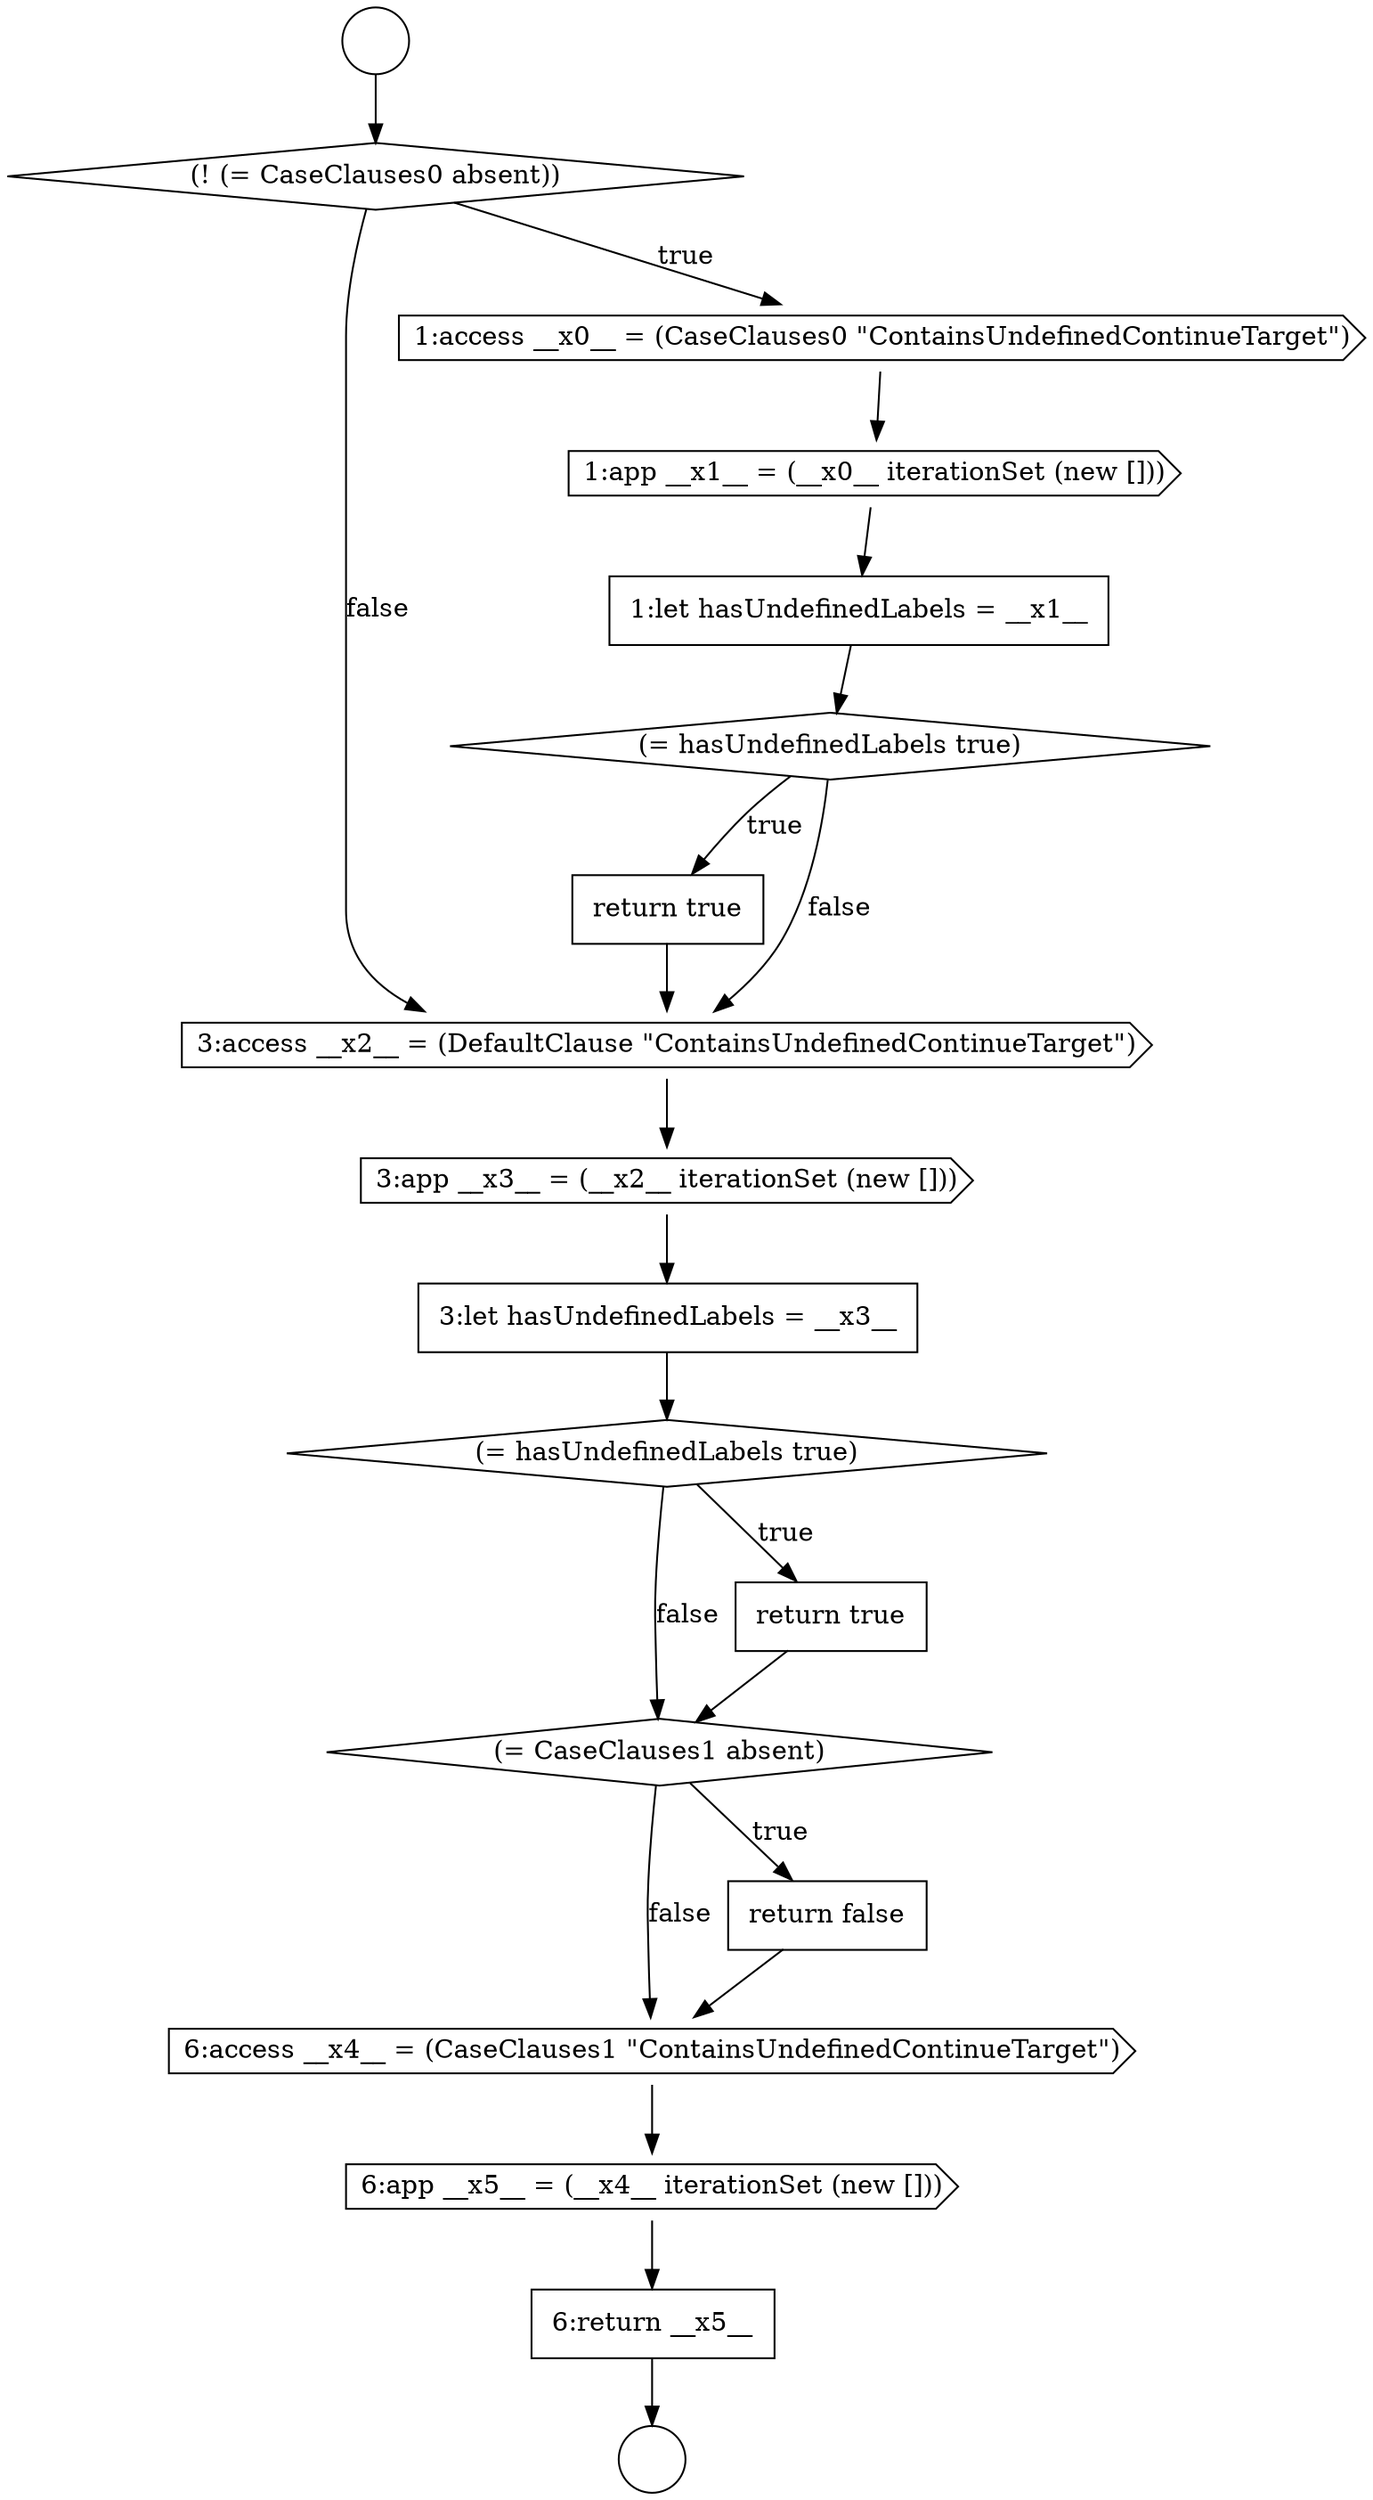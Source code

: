 digraph {
  node8239 [shape=diamond, label=<<font color="black">(= hasUndefinedLabels true)</font>> color="black" fillcolor="white" style=filled]
  node8242 [shape=cds, label=<<font color="black">3:app __x3__ = (__x2__ iterationSet (new []))</font>> color="black" fillcolor="white" style=filled]
  node8235 [shape=diamond, label=<<font color="black">(! (= CaseClauses0 absent))</font>> color="black" fillcolor="white" style=filled]
  node8246 [shape=diamond, label=<<font color="black">(= CaseClauses1 absent)</font>> color="black" fillcolor="white" style=filled]
  node8238 [shape=none, margin=0, label=<<font color="black">
    <table border="0" cellborder="1" cellspacing="0" cellpadding="10">
      <tr><td align="left">1:let hasUndefinedLabels = __x1__</td></tr>
    </table>
  </font>> color="black" fillcolor="white" style=filled]
  node8237 [shape=cds, label=<<font color="black">1:app __x1__ = (__x0__ iterationSet (new []))</font>> color="black" fillcolor="white" style=filled]
  node8248 [shape=cds, label=<<font color="black">6:access __x4__ = (CaseClauses1 &quot;ContainsUndefinedContinueTarget&quot;)</font>> color="black" fillcolor="white" style=filled]
  node8240 [shape=none, margin=0, label=<<font color="black">
    <table border="0" cellborder="1" cellspacing="0" cellpadding="10">
      <tr><td align="left">return true</td></tr>
    </table>
  </font>> color="black" fillcolor="white" style=filled]
  node8245 [shape=none, margin=0, label=<<font color="black">
    <table border="0" cellborder="1" cellspacing="0" cellpadding="10">
      <tr><td align="left">return true</td></tr>
    </table>
  </font>> color="black" fillcolor="white" style=filled]
  node8233 [shape=circle label=" " color="black" fillcolor="white" style=filled]
  node8243 [shape=none, margin=0, label=<<font color="black">
    <table border="0" cellborder="1" cellspacing="0" cellpadding="10">
      <tr><td align="left">3:let hasUndefinedLabels = __x3__</td></tr>
    </table>
  </font>> color="black" fillcolor="white" style=filled]
  node8250 [shape=none, margin=0, label=<<font color="black">
    <table border="0" cellborder="1" cellspacing="0" cellpadding="10">
      <tr><td align="left">6:return __x5__</td></tr>
    </table>
  </font>> color="black" fillcolor="white" style=filled]
  node8247 [shape=none, margin=0, label=<<font color="black">
    <table border="0" cellborder="1" cellspacing="0" cellpadding="10">
      <tr><td align="left">return false</td></tr>
    </table>
  </font>> color="black" fillcolor="white" style=filled]
  node8234 [shape=circle label=" " color="black" fillcolor="white" style=filled]
  node8249 [shape=cds, label=<<font color="black">6:app __x5__ = (__x4__ iterationSet (new []))</font>> color="black" fillcolor="white" style=filled]
  node8244 [shape=diamond, label=<<font color="black">(= hasUndefinedLabels true)</font>> color="black" fillcolor="white" style=filled]
  node8241 [shape=cds, label=<<font color="black">3:access __x2__ = (DefaultClause &quot;ContainsUndefinedContinueTarget&quot;)</font>> color="black" fillcolor="white" style=filled]
  node8236 [shape=cds, label=<<font color="black">1:access __x0__ = (CaseClauses0 &quot;ContainsUndefinedContinueTarget&quot;)</font>> color="black" fillcolor="white" style=filled]
  node8237 -> node8238 [ color="black"]
  node8246 -> node8247 [label=<<font color="black">true</font>> color="black"]
  node8246 -> node8248 [label=<<font color="black">false</font>> color="black"]
  node8243 -> node8244 [ color="black"]
  node8250 -> node8234 [ color="black"]
  node8242 -> node8243 [ color="black"]
  node8235 -> node8236 [label=<<font color="black">true</font>> color="black"]
  node8235 -> node8241 [label=<<font color="black">false</font>> color="black"]
  node8249 -> node8250 [ color="black"]
  node8241 -> node8242 [ color="black"]
  node8236 -> node8237 [ color="black"]
  node8233 -> node8235 [ color="black"]
  node8247 -> node8248 [ color="black"]
  node8240 -> node8241 [ color="black"]
  node8244 -> node8245 [label=<<font color="black">true</font>> color="black"]
  node8244 -> node8246 [label=<<font color="black">false</font>> color="black"]
  node8239 -> node8240 [label=<<font color="black">true</font>> color="black"]
  node8239 -> node8241 [label=<<font color="black">false</font>> color="black"]
  node8245 -> node8246 [ color="black"]
  node8248 -> node8249 [ color="black"]
  node8238 -> node8239 [ color="black"]
}

